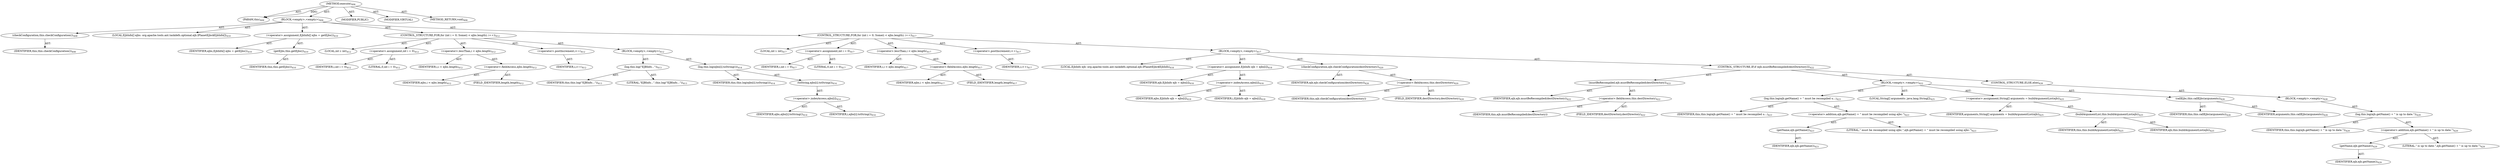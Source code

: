 digraph "execute" {  
"111669149706" [label = <(METHOD,execute)<SUB>406</SUB>> ]
"115964116995" [label = <(PARAM,this)<SUB>406</SUB>> ]
"25769803807" [label = <(BLOCK,&lt;empty&gt;,&lt;empty&gt;)<SUB>406</SUB>> ]
"30064771274" [label = <(checkConfiguration,this.checkConfiguration())<SUB>408</SUB>> ]
"68719476739" [label = <(IDENTIFIER,this,this.checkConfiguration())<SUB>408</SUB>> ]
"94489280530" [label = <(LOCAL,EjbInfo[] ejbs: org.apache.tools.ant.taskdefs.optional.ejb.IPlanetEjbc$EjbInfo[])<SUB>410</SUB>> ]
"30064771275" [label = <(&lt;operator&gt;.assignment,EjbInfo[] ejbs = getEjbs())<SUB>410</SUB>> ]
"68719476930" [label = <(IDENTIFIER,ejbs,EjbInfo[] ejbs = getEjbs())<SUB>410</SUB>> ]
"30064771276" [label = <(getEjbs,this.getEjbs())<SUB>410</SUB>> ]
"68719476740" [label = <(IDENTIFIER,this,this.getEjbs())<SUB>410</SUB>> ]
"47244640277" [label = <(CONTROL_STRUCTURE,FOR,for (int i = 0; Some(i &lt; ejbs.length); i++))<SUB>412</SUB>> ]
"94489280531" [label = <(LOCAL,int i: int)<SUB>412</SUB>> ]
"30064771277" [label = <(&lt;operator&gt;.assignment,int i = 0)<SUB>412</SUB>> ]
"68719476931" [label = <(IDENTIFIER,i,int i = 0)<SUB>412</SUB>> ]
"90194313272" [label = <(LITERAL,0,int i = 0)<SUB>412</SUB>> ]
"30064771278" [label = <(&lt;operator&gt;.lessThan,i &lt; ejbs.length)<SUB>412</SUB>> ]
"68719476932" [label = <(IDENTIFIER,i,i &lt; ejbs.length)<SUB>412</SUB>> ]
"30064771279" [label = <(&lt;operator&gt;.fieldAccess,ejbs.length)<SUB>412</SUB>> ]
"68719476933" [label = <(IDENTIFIER,ejbs,i &lt; ejbs.length)<SUB>412</SUB>> ]
"55834574898" [label = <(FIELD_IDENTIFIER,length,length)<SUB>412</SUB>> ]
"30064771280" [label = <(&lt;operator&gt;.postIncrement,i++)<SUB>412</SUB>> ]
"68719476934" [label = <(IDENTIFIER,i,i++)<SUB>412</SUB>> ]
"25769803808" [label = <(BLOCK,&lt;empty&gt;,&lt;empty&gt;)<SUB>412</SUB>> ]
"30064771281" [label = <(log,this.log(&quot;EJBInfo...&quot;))<SUB>413</SUB>> ]
"68719476741" [label = <(IDENTIFIER,this,this.log(&quot;EJBInfo...&quot;))<SUB>413</SUB>> ]
"90194313273" [label = <(LITERAL,&quot;EJBInfo...&quot;,this.log(&quot;EJBInfo...&quot;))<SUB>413</SUB>> ]
"30064771282" [label = <(log,this.log(ejbs[i].toString()))<SUB>414</SUB>> ]
"68719476742" [label = <(IDENTIFIER,this,this.log(ejbs[i].toString()))<SUB>414</SUB>> ]
"30064771283" [label = <(toString,ejbs[i].toString())<SUB>414</SUB>> ]
"30064771284" [label = <(&lt;operator&gt;.indexAccess,ejbs[i])<SUB>414</SUB>> ]
"68719476935" [label = <(IDENTIFIER,ejbs,ejbs[i].toString())<SUB>414</SUB>> ]
"68719476936" [label = <(IDENTIFIER,i,ejbs[i].toString())<SUB>414</SUB>> ]
"47244640278" [label = <(CONTROL_STRUCTURE,FOR,for (int i = 0; Some(i &lt; ejbs.length); i++))<SUB>417</SUB>> ]
"94489280532" [label = <(LOCAL,int i: int)<SUB>417</SUB>> ]
"30064771285" [label = <(&lt;operator&gt;.assignment,int i = 0)<SUB>417</SUB>> ]
"68719476937" [label = <(IDENTIFIER,i,int i = 0)<SUB>417</SUB>> ]
"90194313274" [label = <(LITERAL,0,int i = 0)<SUB>417</SUB>> ]
"30064771286" [label = <(&lt;operator&gt;.lessThan,i &lt; ejbs.length)<SUB>417</SUB>> ]
"68719476938" [label = <(IDENTIFIER,i,i &lt; ejbs.length)<SUB>417</SUB>> ]
"30064771287" [label = <(&lt;operator&gt;.fieldAccess,ejbs.length)<SUB>417</SUB>> ]
"68719476939" [label = <(IDENTIFIER,ejbs,i &lt; ejbs.length)<SUB>417</SUB>> ]
"55834574899" [label = <(FIELD_IDENTIFIER,length,length)<SUB>417</SUB>> ]
"30064771288" [label = <(&lt;operator&gt;.postIncrement,i++)<SUB>417</SUB>> ]
"68719476940" [label = <(IDENTIFIER,i,i++)<SUB>417</SUB>> ]
"25769803809" [label = <(BLOCK,&lt;empty&gt;,&lt;empty&gt;)<SUB>417</SUB>> ]
"94489280533" [label = <(LOCAL,EjbInfo ejb: org.apache.tools.ant.taskdefs.optional.ejb.IPlanetEjbc$EjbInfo)<SUB>418</SUB>> ]
"30064771289" [label = <(&lt;operator&gt;.assignment,EjbInfo ejb = ejbs[i])<SUB>418</SUB>> ]
"68719476941" [label = <(IDENTIFIER,ejb,EjbInfo ejb = ejbs[i])<SUB>418</SUB>> ]
"30064771290" [label = <(&lt;operator&gt;.indexAccess,ejbs[i])<SUB>418</SUB>> ]
"68719476942" [label = <(IDENTIFIER,ejbs,EjbInfo ejb = ejbs[i])<SUB>418</SUB>> ]
"68719476943" [label = <(IDENTIFIER,i,EjbInfo ejb = ejbs[i])<SUB>418</SUB>> ]
"30064771291" [label = <(checkConfiguration,ejb.checkConfiguration(destDirectory))<SUB>420</SUB>> ]
"68719476944" [label = <(IDENTIFIER,ejb,ejb.checkConfiguration(destDirectory))<SUB>420</SUB>> ]
"30064771292" [label = <(&lt;operator&gt;.fieldAccess,this.destDirectory)<SUB>420</SUB>> ]
"68719476945" [label = <(IDENTIFIER,this,ejb.checkConfiguration(destDirectory))> ]
"55834574900" [label = <(FIELD_IDENTIFIER,destDirectory,destDirectory)<SUB>420</SUB>> ]
"47244640279" [label = <(CONTROL_STRUCTURE,IF,if (ejb.mustBeRecompiled(destDirectory)))<SUB>422</SUB>> ]
"30064771293" [label = <(mustBeRecompiled,ejb.mustBeRecompiled(destDirectory))<SUB>422</SUB>> ]
"68719476946" [label = <(IDENTIFIER,ejb,ejb.mustBeRecompiled(destDirectory))<SUB>422</SUB>> ]
"30064771294" [label = <(&lt;operator&gt;.fieldAccess,this.destDirectory)<SUB>422</SUB>> ]
"68719476947" [label = <(IDENTIFIER,this,ejb.mustBeRecompiled(destDirectory))> ]
"55834574901" [label = <(FIELD_IDENTIFIER,destDirectory,destDirectory)<SUB>422</SUB>> ]
"25769803810" [label = <(BLOCK,&lt;empty&gt;,&lt;empty&gt;)<SUB>422</SUB>> ]
"30064771295" [label = <(log,this.log(ejb.getName() + &quot; must be recompiled u...)<SUB>423</SUB>> ]
"68719476743" [label = <(IDENTIFIER,this,this.log(ejb.getName() + &quot; must be recompiled u...)<SUB>423</SUB>> ]
"30064771296" [label = <(&lt;operator&gt;.addition,ejb.getName() + &quot; must be recompiled using ejbc.&quot;)<SUB>423</SUB>> ]
"30064771297" [label = <(getName,ejb.getName())<SUB>423</SUB>> ]
"68719476948" [label = <(IDENTIFIER,ejb,ejb.getName())<SUB>423</SUB>> ]
"90194313275" [label = <(LITERAL,&quot; must be recompiled using ejbc.&quot;,ejb.getName() + &quot; must be recompiled using ejbc.&quot;)<SUB>423</SUB>> ]
"94489280534" [label = <(LOCAL,String[] arguments: java.lang.String[])<SUB>425</SUB>> ]
"30064771298" [label = <(&lt;operator&gt;.assignment,String[] arguments = buildArgumentList(ejb))<SUB>425</SUB>> ]
"68719476949" [label = <(IDENTIFIER,arguments,String[] arguments = buildArgumentList(ejb))<SUB>425</SUB>> ]
"30064771299" [label = <(buildArgumentList,this.buildArgumentList(ejb))<SUB>425</SUB>> ]
"68719476744" [label = <(IDENTIFIER,this,this.buildArgumentList(ejb))<SUB>425</SUB>> ]
"68719476950" [label = <(IDENTIFIER,ejb,this.buildArgumentList(ejb))<SUB>425</SUB>> ]
"30064771300" [label = <(callEjbc,this.callEjbc(arguments))<SUB>426</SUB>> ]
"68719476745" [label = <(IDENTIFIER,this,this.callEjbc(arguments))<SUB>426</SUB>> ]
"68719476951" [label = <(IDENTIFIER,arguments,this.callEjbc(arguments))<SUB>426</SUB>> ]
"47244640280" [label = <(CONTROL_STRUCTURE,ELSE,else)<SUB>428</SUB>> ]
"25769803811" [label = <(BLOCK,&lt;empty&gt;,&lt;empty&gt;)<SUB>428</SUB>> ]
"30064771301" [label = <(log,this.log(ejb.getName() + &quot; is up to date.&quot;))<SUB>429</SUB>> ]
"68719476746" [label = <(IDENTIFIER,this,this.log(ejb.getName() + &quot; is up to date.&quot;))<SUB>429</SUB>> ]
"30064771302" [label = <(&lt;operator&gt;.addition,ejb.getName() + &quot; is up to date.&quot;)<SUB>429</SUB>> ]
"30064771303" [label = <(getName,ejb.getName())<SUB>429</SUB>> ]
"68719476952" [label = <(IDENTIFIER,ejb,ejb.getName())<SUB>429</SUB>> ]
"90194313276" [label = <(LITERAL,&quot; is up to date.&quot;,ejb.getName() + &quot; is up to date.&quot;)<SUB>429</SUB>> ]
"133143986214" [label = <(MODIFIER,PUBLIC)> ]
"133143986215" [label = <(MODIFIER,VIRTUAL)> ]
"128849018890" [label = <(METHOD_RETURN,void)<SUB>406</SUB>> ]
  "111669149706" -> "115964116995"  [ label = "AST: "] 
  "111669149706" -> "25769803807"  [ label = "AST: "] 
  "111669149706" -> "133143986214"  [ label = "AST: "] 
  "111669149706" -> "133143986215"  [ label = "AST: "] 
  "111669149706" -> "128849018890"  [ label = "AST: "] 
  "25769803807" -> "30064771274"  [ label = "AST: "] 
  "25769803807" -> "94489280530"  [ label = "AST: "] 
  "25769803807" -> "30064771275"  [ label = "AST: "] 
  "25769803807" -> "47244640277"  [ label = "AST: "] 
  "25769803807" -> "47244640278"  [ label = "AST: "] 
  "30064771274" -> "68719476739"  [ label = "AST: "] 
  "30064771275" -> "68719476930"  [ label = "AST: "] 
  "30064771275" -> "30064771276"  [ label = "AST: "] 
  "30064771276" -> "68719476740"  [ label = "AST: "] 
  "47244640277" -> "94489280531"  [ label = "AST: "] 
  "47244640277" -> "30064771277"  [ label = "AST: "] 
  "47244640277" -> "30064771278"  [ label = "AST: "] 
  "47244640277" -> "30064771280"  [ label = "AST: "] 
  "47244640277" -> "25769803808"  [ label = "AST: "] 
  "30064771277" -> "68719476931"  [ label = "AST: "] 
  "30064771277" -> "90194313272"  [ label = "AST: "] 
  "30064771278" -> "68719476932"  [ label = "AST: "] 
  "30064771278" -> "30064771279"  [ label = "AST: "] 
  "30064771279" -> "68719476933"  [ label = "AST: "] 
  "30064771279" -> "55834574898"  [ label = "AST: "] 
  "30064771280" -> "68719476934"  [ label = "AST: "] 
  "25769803808" -> "30064771281"  [ label = "AST: "] 
  "25769803808" -> "30064771282"  [ label = "AST: "] 
  "30064771281" -> "68719476741"  [ label = "AST: "] 
  "30064771281" -> "90194313273"  [ label = "AST: "] 
  "30064771282" -> "68719476742"  [ label = "AST: "] 
  "30064771282" -> "30064771283"  [ label = "AST: "] 
  "30064771283" -> "30064771284"  [ label = "AST: "] 
  "30064771284" -> "68719476935"  [ label = "AST: "] 
  "30064771284" -> "68719476936"  [ label = "AST: "] 
  "47244640278" -> "94489280532"  [ label = "AST: "] 
  "47244640278" -> "30064771285"  [ label = "AST: "] 
  "47244640278" -> "30064771286"  [ label = "AST: "] 
  "47244640278" -> "30064771288"  [ label = "AST: "] 
  "47244640278" -> "25769803809"  [ label = "AST: "] 
  "30064771285" -> "68719476937"  [ label = "AST: "] 
  "30064771285" -> "90194313274"  [ label = "AST: "] 
  "30064771286" -> "68719476938"  [ label = "AST: "] 
  "30064771286" -> "30064771287"  [ label = "AST: "] 
  "30064771287" -> "68719476939"  [ label = "AST: "] 
  "30064771287" -> "55834574899"  [ label = "AST: "] 
  "30064771288" -> "68719476940"  [ label = "AST: "] 
  "25769803809" -> "94489280533"  [ label = "AST: "] 
  "25769803809" -> "30064771289"  [ label = "AST: "] 
  "25769803809" -> "30064771291"  [ label = "AST: "] 
  "25769803809" -> "47244640279"  [ label = "AST: "] 
  "30064771289" -> "68719476941"  [ label = "AST: "] 
  "30064771289" -> "30064771290"  [ label = "AST: "] 
  "30064771290" -> "68719476942"  [ label = "AST: "] 
  "30064771290" -> "68719476943"  [ label = "AST: "] 
  "30064771291" -> "68719476944"  [ label = "AST: "] 
  "30064771291" -> "30064771292"  [ label = "AST: "] 
  "30064771292" -> "68719476945"  [ label = "AST: "] 
  "30064771292" -> "55834574900"  [ label = "AST: "] 
  "47244640279" -> "30064771293"  [ label = "AST: "] 
  "47244640279" -> "25769803810"  [ label = "AST: "] 
  "47244640279" -> "47244640280"  [ label = "AST: "] 
  "30064771293" -> "68719476946"  [ label = "AST: "] 
  "30064771293" -> "30064771294"  [ label = "AST: "] 
  "30064771294" -> "68719476947"  [ label = "AST: "] 
  "30064771294" -> "55834574901"  [ label = "AST: "] 
  "25769803810" -> "30064771295"  [ label = "AST: "] 
  "25769803810" -> "94489280534"  [ label = "AST: "] 
  "25769803810" -> "30064771298"  [ label = "AST: "] 
  "25769803810" -> "30064771300"  [ label = "AST: "] 
  "30064771295" -> "68719476743"  [ label = "AST: "] 
  "30064771295" -> "30064771296"  [ label = "AST: "] 
  "30064771296" -> "30064771297"  [ label = "AST: "] 
  "30064771296" -> "90194313275"  [ label = "AST: "] 
  "30064771297" -> "68719476948"  [ label = "AST: "] 
  "30064771298" -> "68719476949"  [ label = "AST: "] 
  "30064771298" -> "30064771299"  [ label = "AST: "] 
  "30064771299" -> "68719476744"  [ label = "AST: "] 
  "30064771299" -> "68719476950"  [ label = "AST: "] 
  "30064771300" -> "68719476745"  [ label = "AST: "] 
  "30064771300" -> "68719476951"  [ label = "AST: "] 
  "47244640280" -> "25769803811"  [ label = "AST: "] 
  "25769803811" -> "30064771301"  [ label = "AST: "] 
  "30064771301" -> "68719476746"  [ label = "AST: "] 
  "30064771301" -> "30064771302"  [ label = "AST: "] 
  "30064771302" -> "30064771303"  [ label = "AST: "] 
  "30064771302" -> "90194313276"  [ label = "AST: "] 
  "30064771303" -> "68719476952"  [ label = "AST: "] 
  "111669149706" -> "115964116995"  [ label = "DDG: "] 
}
